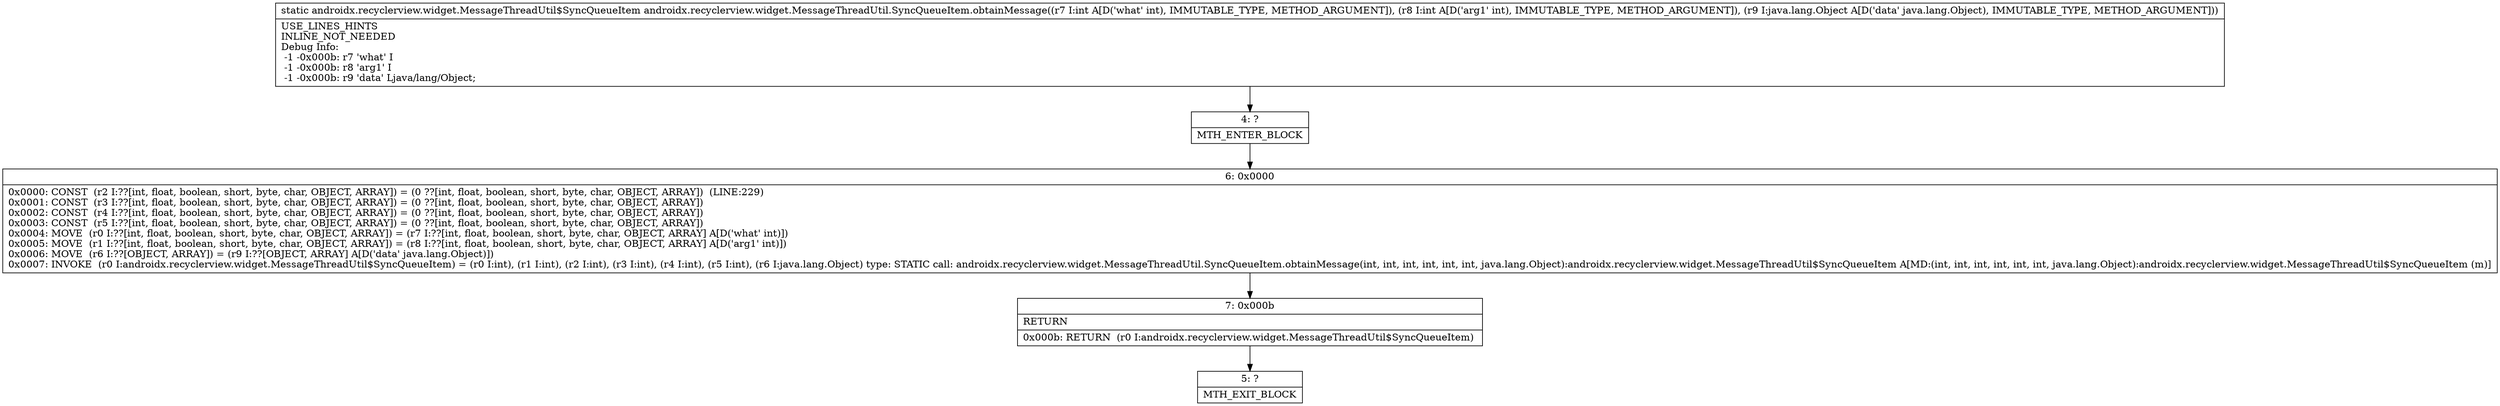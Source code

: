 digraph "CFG forandroidx.recyclerview.widget.MessageThreadUtil.SyncQueueItem.obtainMessage(IILjava\/lang\/Object;)Landroidx\/recyclerview\/widget\/MessageThreadUtil$SyncQueueItem;" {
Node_4 [shape=record,label="{4\:\ ?|MTH_ENTER_BLOCK\l}"];
Node_6 [shape=record,label="{6\:\ 0x0000|0x0000: CONST  (r2 I:??[int, float, boolean, short, byte, char, OBJECT, ARRAY]) = (0 ??[int, float, boolean, short, byte, char, OBJECT, ARRAY])  (LINE:229)\l0x0001: CONST  (r3 I:??[int, float, boolean, short, byte, char, OBJECT, ARRAY]) = (0 ??[int, float, boolean, short, byte, char, OBJECT, ARRAY]) \l0x0002: CONST  (r4 I:??[int, float, boolean, short, byte, char, OBJECT, ARRAY]) = (0 ??[int, float, boolean, short, byte, char, OBJECT, ARRAY]) \l0x0003: CONST  (r5 I:??[int, float, boolean, short, byte, char, OBJECT, ARRAY]) = (0 ??[int, float, boolean, short, byte, char, OBJECT, ARRAY]) \l0x0004: MOVE  (r0 I:??[int, float, boolean, short, byte, char, OBJECT, ARRAY]) = (r7 I:??[int, float, boolean, short, byte, char, OBJECT, ARRAY] A[D('what' int)]) \l0x0005: MOVE  (r1 I:??[int, float, boolean, short, byte, char, OBJECT, ARRAY]) = (r8 I:??[int, float, boolean, short, byte, char, OBJECT, ARRAY] A[D('arg1' int)]) \l0x0006: MOVE  (r6 I:??[OBJECT, ARRAY]) = (r9 I:??[OBJECT, ARRAY] A[D('data' java.lang.Object)]) \l0x0007: INVOKE  (r0 I:androidx.recyclerview.widget.MessageThreadUtil$SyncQueueItem) = (r0 I:int), (r1 I:int), (r2 I:int), (r3 I:int), (r4 I:int), (r5 I:int), (r6 I:java.lang.Object) type: STATIC call: androidx.recyclerview.widget.MessageThreadUtil.SyncQueueItem.obtainMessage(int, int, int, int, int, int, java.lang.Object):androidx.recyclerview.widget.MessageThreadUtil$SyncQueueItem A[MD:(int, int, int, int, int, int, java.lang.Object):androidx.recyclerview.widget.MessageThreadUtil$SyncQueueItem (m)]\l}"];
Node_7 [shape=record,label="{7\:\ 0x000b|RETURN\l|0x000b: RETURN  (r0 I:androidx.recyclerview.widget.MessageThreadUtil$SyncQueueItem) \l}"];
Node_5 [shape=record,label="{5\:\ ?|MTH_EXIT_BLOCK\l}"];
MethodNode[shape=record,label="{static androidx.recyclerview.widget.MessageThreadUtil$SyncQueueItem androidx.recyclerview.widget.MessageThreadUtil.SyncQueueItem.obtainMessage((r7 I:int A[D('what' int), IMMUTABLE_TYPE, METHOD_ARGUMENT]), (r8 I:int A[D('arg1' int), IMMUTABLE_TYPE, METHOD_ARGUMENT]), (r9 I:java.lang.Object A[D('data' java.lang.Object), IMMUTABLE_TYPE, METHOD_ARGUMENT]))  | USE_LINES_HINTS\lINLINE_NOT_NEEDED\lDebug Info:\l  \-1 \-0x000b: r7 'what' I\l  \-1 \-0x000b: r8 'arg1' I\l  \-1 \-0x000b: r9 'data' Ljava\/lang\/Object;\l}"];
MethodNode -> Node_4;Node_4 -> Node_6;
Node_6 -> Node_7;
Node_7 -> Node_5;
}

